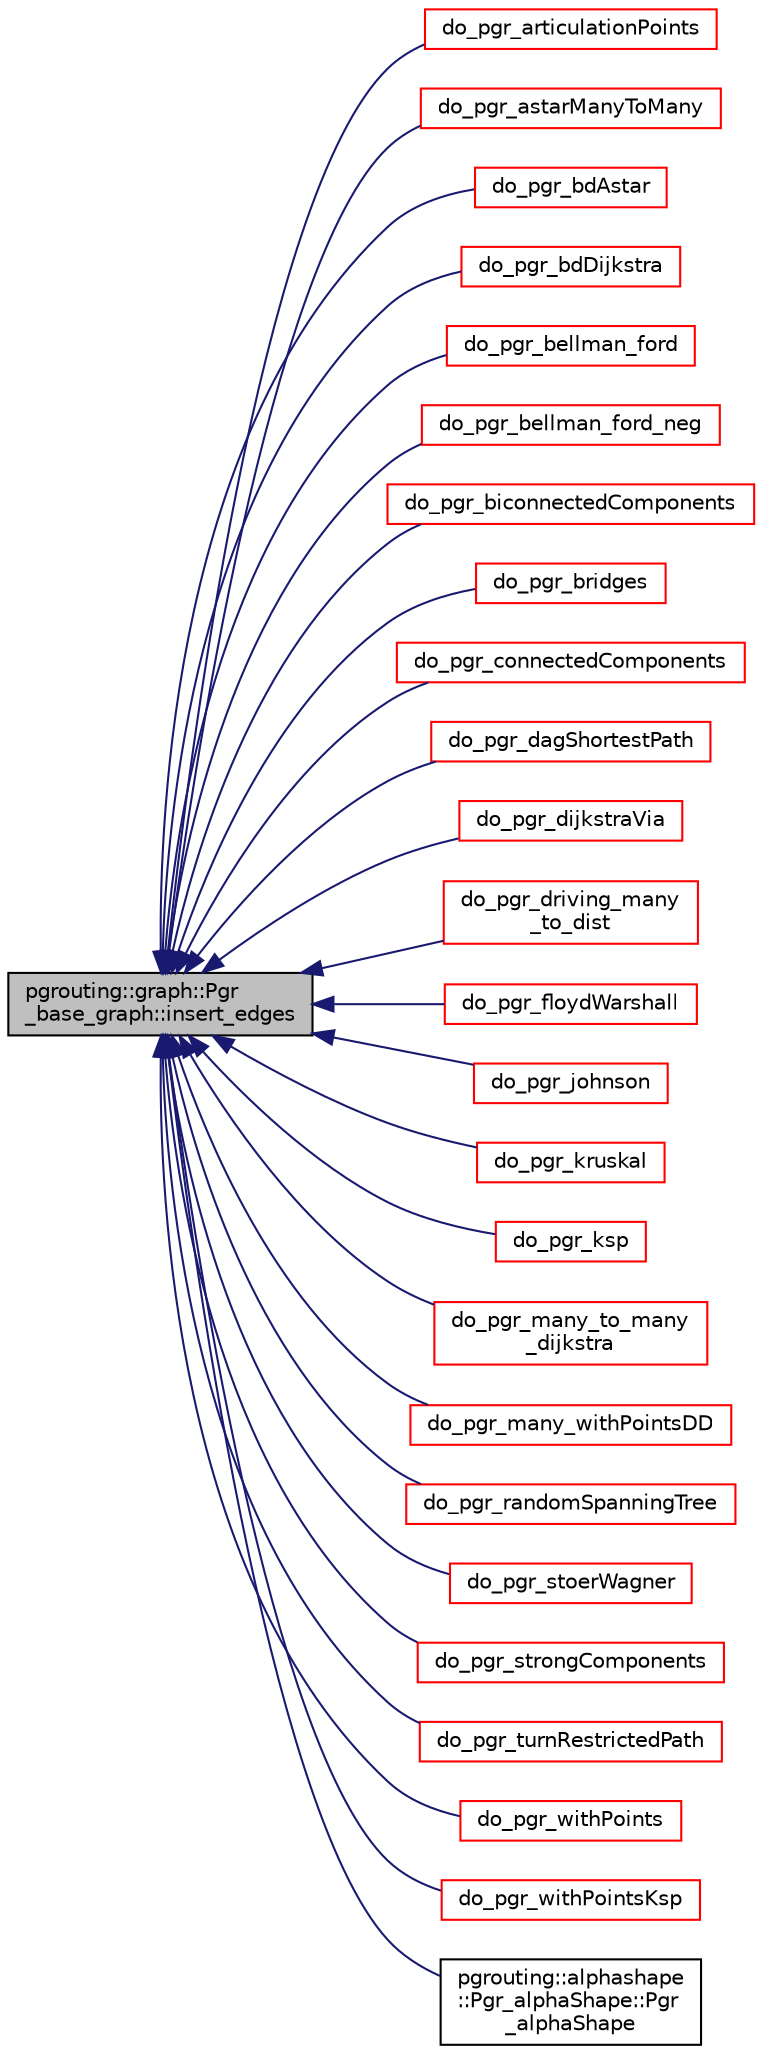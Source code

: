 digraph "pgrouting::graph::Pgr_base_graph::insert_edges"
{
  edge [fontname="Helvetica",fontsize="10",labelfontname="Helvetica",labelfontsize="10"];
  node [fontname="Helvetica",fontsize="10",shape=record];
  rankdir="LR";
  Node75 [label="pgrouting::graph::Pgr\l_base_graph::insert_edges",height=0.2,width=0.4,color="black", fillcolor="grey75", style="filled", fontcolor="black"];
  Node75 -> Node76 [dir="back",color="midnightblue",fontsize="10",style="solid",fontname="Helvetica"];
  Node76 [label="do_pgr_articulationPoints",height=0.2,width=0.4,color="red", fillcolor="white", style="filled",URL="$articulationPoints__driver_8h.html#a881000d06a98fddaa3e85b890b766f83"];
  Node75 -> Node79 [dir="back",color="midnightblue",fontsize="10",style="solid",fontname="Helvetica"];
  Node79 [label="do_pgr_astarManyToMany",height=0.2,width=0.4,color="red", fillcolor="white", style="filled",URL="$astar__driver_8h.html#a9d704ded9944c8b035f5f37e42e587cb"];
  Node75 -> Node82 [dir="back",color="midnightblue",fontsize="10",style="solid",fontname="Helvetica"];
  Node82 [label="do_pgr_bdAstar",height=0.2,width=0.4,color="red", fillcolor="white", style="filled",URL="$bdAstar__driver_8h.html#aaa83efe9d05a08432a2f0bff6fd8ccd0"];
  Node75 -> Node85 [dir="back",color="midnightblue",fontsize="10",style="solid",fontname="Helvetica"];
  Node85 [label="do_pgr_bdDijkstra",height=0.2,width=0.4,color="red", fillcolor="white", style="filled",URL="$bdDijkstra__driver_8h.html#a3130ae6176d30a4071dd3293517df04b"];
  Node75 -> Node88 [dir="back",color="midnightblue",fontsize="10",style="solid",fontname="Helvetica"];
  Node88 [label="do_pgr_bellman_ford",height=0.2,width=0.4,color="red", fillcolor="white", style="filled",URL="$bellman__ford__driver_8h.html#a5eb504d4fc7f6f04ff82b652a8eed767"];
  Node75 -> Node91 [dir="back",color="midnightblue",fontsize="10",style="solid",fontname="Helvetica"];
  Node91 [label="do_pgr_bellman_ford_neg",height=0.2,width=0.4,color="red", fillcolor="white", style="filled",URL="$bellman__ford__neg__driver_8h.html#ad2e8ba9a3b8e851eddb877d124d4c44c"];
  Node75 -> Node94 [dir="back",color="midnightblue",fontsize="10",style="solid",fontname="Helvetica"];
  Node94 [label="do_pgr_biconnectedComponents",height=0.2,width=0.4,color="red", fillcolor="white", style="filled",URL="$biconnectedComponents__driver_8h.html#a5a3919fa760c4bc29bead7d2c62a38ae"];
  Node75 -> Node97 [dir="back",color="midnightblue",fontsize="10",style="solid",fontname="Helvetica"];
  Node97 [label="do_pgr_bridges",height=0.2,width=0.4,color="red", fillcolor="white", style="filled",URL="$bridges__driver_8h.html#ac75cdac832f96460181712bff09ae0d2"];
  Node75 -> Node100 [dir="back",color="midnightblue",fontsize="10",style="solid",fontname="Helvetica"];
  Node100 [label="do_pgr_connectedComponents",height=0.2,width=0.4,color="red", fillcolor="white", style="filled",URL="$connectedComponents__driver_8h.html#a4b23a520345aee0b7607e13a6aa037f2"];
  Node75 -> Node103 [dir="back",color="midnightblue",fontsize="10",style="solid",fontname="Helvetica"];
  Node103 [label="do_pgr_dagShortestPath",height=0.2,width=0.4,color="red", fillcolor="white", style="filled",URL="$dagShortestPath__driver_8h.html#af75ff8989dec243a6a194cb5c4d31727"];
  Node75 -> Node106 [dir="back",color="midnightblue",fontsize="10",style="solid",fontname="Helvetica"];
  Node106 [label="do_pgr_dijkstraVia",height=0.2,width=0.4,color="red", fillcolor="white", style="filled",URL="$dijkstraVia__driver_8h.html#a65bae4bd90fab026ee5f54f17655e776"];
  Node75 -> Node109 [dir="back",color="midnightblue",fontsize="10",style="solid",fontname="Helvetica"];
  Node109 [label="do_pgr_driving_many\l_to_dist",height=0.2,width=0.4,color="red", fillcolor="white", style="filled",URL="$drivedist__driver_8h.html#a1e65fbf0a2804179d6164355030a560f"];
  Node75 -> Node112 [dir="back",color="midnightblue",fontsize="10",style="solid",fontname="Helvetica"];
  Node112 [label="do_pgr_floydWarshall",height=0.2,width=0.4,color="red", fillcolor="white", style="filled",URL="$floydWarshall__driver_8h.html#ab17ad1485c10f4ae85789cd1ba05abdd"];
  Node75 -> Node115 [dir="back",color="midnightblue",fontsize="10",style="solid",fontname="Helvetica"];
  Node115 [label="do_pgr_johnson",height=0.2,width=0.4,color="red", fillcolor="white", style="filled",URL="$johnson__driver_8h.html#a4703daa6b2bebc5f8690e6b518ec8466"];
  Node75 -> Node118 [dir="back",color="midnightblue",fontsize="10",style="solid",fontname="Helvetica"];
  Node118 [label="do_pgr_kruskal",height=0.2,width=0.4,color="red", fillcolor="white", style="filled",URL="$kruskal__driver_8h.html#aee07f349a646c93efb63eb22f510c632"];
  Node75 -> Node121 [dir="back",color="midnightblue",fontsize="10",style="solid",fontname="Helvetica"];
  Node121 [label="do_pgr_ksp",height=0.2,width=0.4,color="red", fillcolor="white", style="filled",URL="$ksp__driver_8h.html#a0fdd4a3e42a7ba0199d94cbf1058dd28"];
  Node75 -> Node124 [dir="back",color="midnightblue",fontsize="10",style="solid",fontname="Helvetica"];
  Node124 [label="do_pgr_many_to_many\l_dijkstra",height=0.2,width=0.4,color="red", fillcolor="white", style="filled",URL="$dijkstra__driver_8h.html#a7632002dbc92c191f16181769635f393"];
  Node75 -> Node127 [dir="back",color="midnightblue",fontsize="10",style="solid",fontname="Helvetica"];
  Node127 [label="do_pgr_many_withPointsDD",height=0.2,width=0.4,color="red", fillcolor="white", style="filled",URL="$withPoints__dd__driver_8h.html#a9072c7cdc9f6a0533c81fce96a11f580"];
  Node75 -> Node130 [dir="back",color="midnightblue",fontsize="10",style="solid",fontname="Helvetica"];
  Node130 [label="do_pgr_randomSpanningTree",height=0.2,width=0.4,color="red", fillcolor="white", style="filled",URL="$randomSpanningTree__driver_8h.html#aff2fec7737d2fae3f0248be44bbbb4f8"];
  Node75 -> Node133 [dir="back",color="midnightblue",fontsize="10",style="solid",fontname="Helvetica"];
  Node133 [label="do_pgr_stoerWagner",height=0.2,width=0.4,color="red", fillcolor="white", style="filled",URL="$stoerWagner__driver_8h.html#ace6dcba77f5caac0c1bf464c0d5d6060"];
  Node75 -> Node136 [dir="back",color="midnightblue",fontsize="10",style="solid",fontname="Helvetica"];
  Node136 [label="do_pgr_strongComponents",height=0.2,width=0.4,color="red", fillcolor="white", style="filled",URL="$strongComponents__driver_8h.html#a7f9041dbe45b9f72d7a42e6ed3a311ac"];
  Node75 -> Node139 [dir="back",color="midnightblue",fontsize="10",style="solid",fontname="Helvetica"];
  Node139 [label="do_pgr_turnRestrictedPath",height=0.2,width=0.4,color="red", fillcolor="white", style="filled",URL="$turnRestrictedPath__driver_8h.html#a4d73fa921412c3dadebf6b5894cc2f11"];
  Node75 -> Node142 [dir="back",color="midnightblue",fontsize="10",style="solid",fontname="Helvetica"];
  Node142 [label="do_pgr_withPoints",height=0.2,width=0.4,color="red", fillcolor="white", style="filled",URL="$withPoints__driver_8h.html#a21c2758706c9735f75143b96fe93defd"];
  Node75 -> Node145 [dir="back",color="midnightblue",fontsize="10",style="solid",fontname="Helvetica"];
  Node145 [label="do_pgr_withPointsKsp",height=0.2,width=0.4,color="red", fillcolor="white", style="filled",URL="$withPoints__ksp__driver_8h.html#ad523d2aea4f9d3d885f6b23b835a660a"];
  Node75 -> Node148 [dir="back",color="midnightblue",fontsize="10",style="solid",fontname="Helvetica"];
  Node148 [label="pgrouting::alphashape\l::Pgr_alphaShape::Pgr\l_alphaShape",height=0.2,width=0.4,color="black", fillcolor="white", style="filled",URL="$classpgrouting_1_1alphashape_1_1Pgr__alphaShape.html#a0f1c6ca936a8acc9dbb8b1384ce9e40f"];
}
